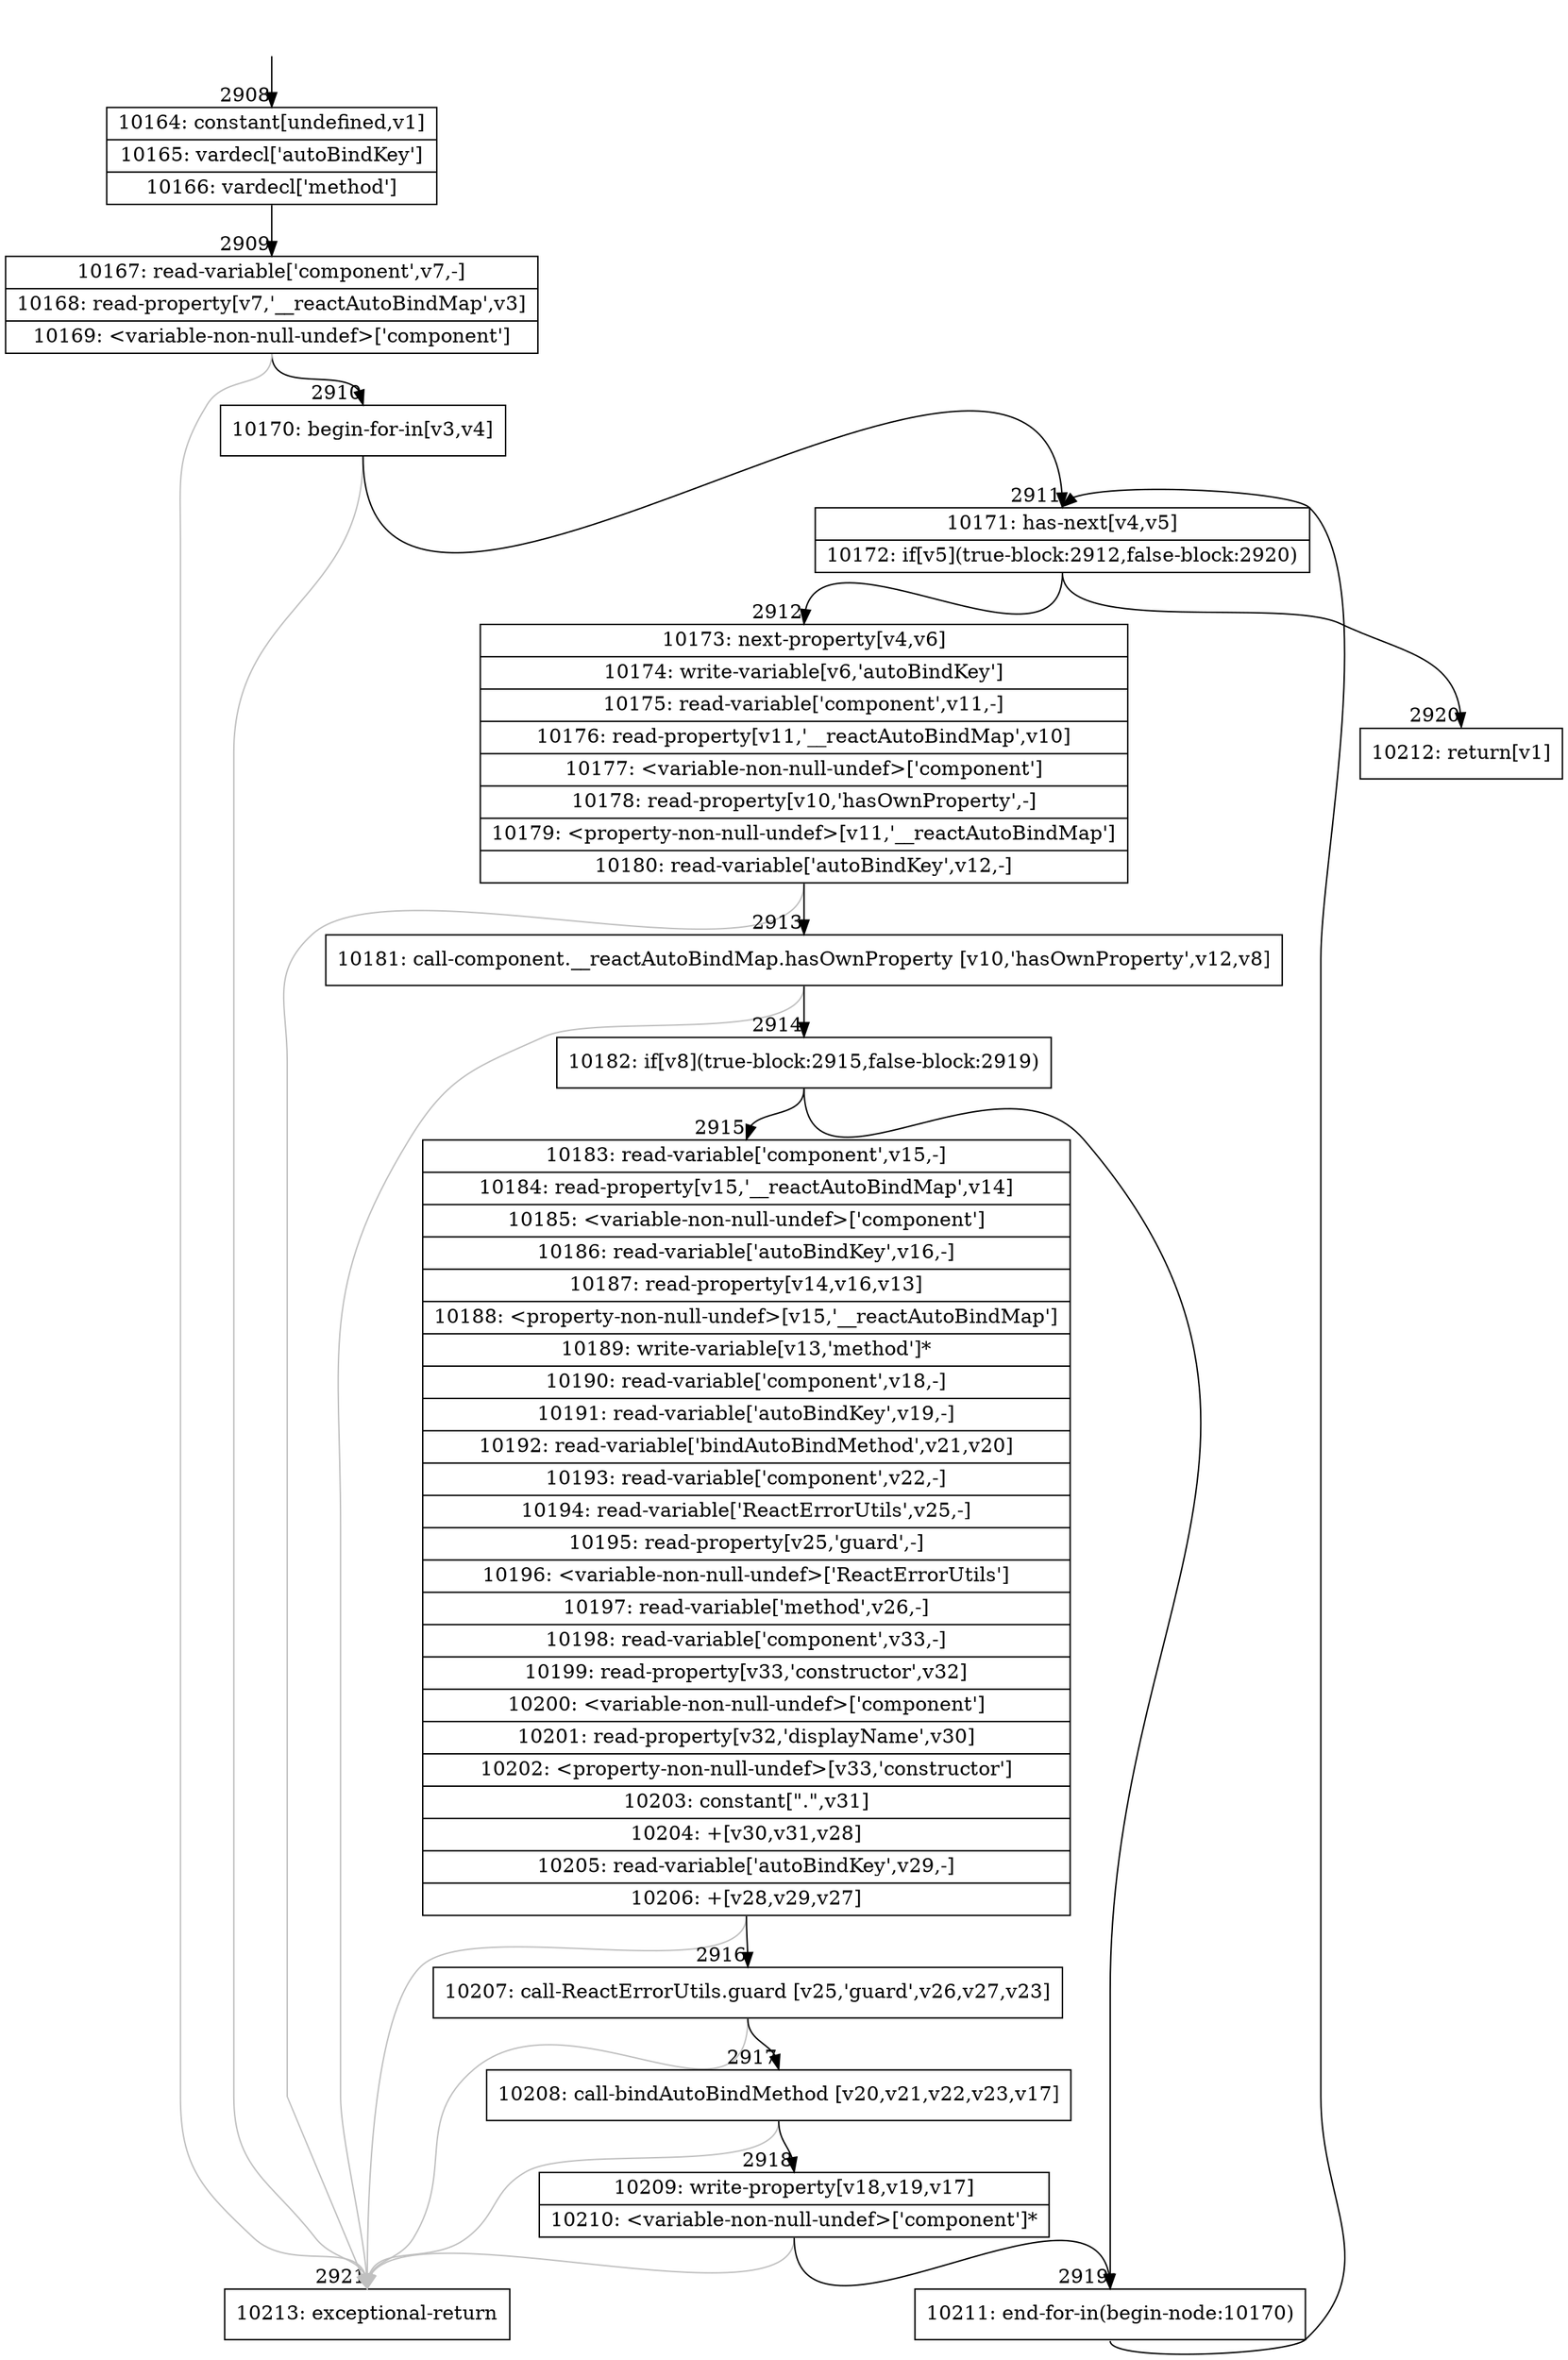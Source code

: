 digraph {
rankdir="TD"
BB_entry211[shape=none,label=""];
BB_entry211 -> BB2908 [tailport=s, headport=n, headlabel="    2908"]
BB2908 [shape=record label="{10164: constant[undefined,v1]|10165: vardecl['autoBindKey']|10166: vardecl['method']}" ] 
BB2908 -> BB2909 [tailport=s, headport=n, headlabel="      2909"]
BB2909 [shape=record label="{10167: read-variable['component',v7,-]|10168: read-property[v7,'__reactAutoBindMap',v3]|10169: \<variable-non-null-undef\>['component']}" ] 
BB2909 -> BB2910 [tailport=s, headport=n, headlabel="      2910"]
BB2909 -> BB2921 [tailport=s, headport=n, color=gray, headlabel="      2921"]
BB2910 [shape=record label="{10170: begin-for-in[v3,v4]}" ] 
BB2910 -> BB2911 [tailport=s, headport=n, headlabel="      2911"]
BB2910 -> BB2921 [tailport=s, headport=n, color=gray]
BB2911 [shape=record label="{10171: has-next[v4,v5]|10172: if[v5](true-block:2912,false-block:2920)}" ] 
BB2911 -> BB2912 [tailport=s, headport=n, headlabel="      2912"]
BB2911 -> BB2920 [tailport=s, headport=n, headlabel="      2920"]
BB2912 [shape=record label="{10173: next-property[v4,v6]|10174: write-variable[v6,'autoBindKey']|10175: read-variable['component',v11,-]|10176: read-property[v11,'__reactAutoBindMap',v10]|10177: \<variable-non-null-undef\>['component']|10178: read-property[v10,'hasOwnProperty',-]|10179: \<property-non-null-undef\>[v11,'__reactAutoBindMap']|10180: read-variable['autoBindKey',v12,-]}" ] 
BB2912 -> BB2913 [tailport=s, headport=n, headlabel="      2913"]
BB2912 -> BB2921 [tailport=s, headport=n, color=gray]
BB2913 [shape=record label="{10181: call-component.__reactAutoBindMap.hasOwnProperty [v10,'hasOwnProperty',v12,v8]}" ] 
BB2913 -> BB2914 [tailport=s, headport=n, headlabel="      2914"]
BB2913 -> BB2921 [tailport=s, headport=n, color=gray]
BB2914 [shape=record label="{10182: if[v8](true-block:2915,false-block:2919)}" ] 
BB2914 -> BB2915 [tailport=s, headport=n, headlabel="      2915"]
BB2914 -> BB2919 [tailport=s, headport=n, headlabel="      2919"]
BB2915 [shape=record label="{10183: read-variable['component',v15,-]|10184: read-property[v15,'__reactAutoBindMap',v14]|10185: \<variable-non-null-undef\>['component']|10186: read-variable['autoBindKey',v16,-]|10187: read-property[v14,v16,v13]|10188: \<property-non-null-undef\>[v15,'__reactAutoBindMap']|10189: write-variable[v13,'method']*|10190: read-variable['component',v18,-]|10191: read-variable['autoBindKey',v19,-]|10192: read-variable['bindAutoBindMethod',v21,v20]|10193: read-variable['component',v22,-]|10194: read-variable['ReactErrorUtils',v25,-]|10195: read-property[v25,'guard',-]|10196: \<variable-non-null-undef\>['ReactErrorUtils']|10197: read-variable['method',v26,-]|10198: read-variable['component',v33,-]|10199: read-property[v33,'constructor',v32]|10200: \<variable-non-null-undef\>['component']|10201: read-property[v32,'displayName',v30]|10202: \<property-non-null-undef\>[v33,'constructor']|10203: constant[\".\",v31]|10204: +[v30,v31,v28]|10205: read-variable['autoBindKey',v29,-]|10206: +[v28,v29,v27]}" ] 
BB2915 -> BB2916 [tailport=s, headport=n, headlabel="      2916"]
BB2915 -> BB2921 [tailport=s, headport=n, color=gray]
BB2916 [shape=record label="{10207: call-ReactErrorUtils.guard [v25,'guard',v26,v27,v23]}" ] 
BB2916 -> BB2917 [tailport=s, headport=n, headlabel="      2917"]
BB2916 -> BB2921 [tailport=s, headport=n, color=gray]
BB2917 [shape=record label="{10208: call-bindAutoBindMethod [v20,v21,v22,v23,v17]}" ] 
BB2917 -> BB2918 [tailport=s, headport=n, headlabel="      2918"]
BB2917 -> BB2921 [tailport=s, headport=n, color=gray]
BB2918 [shape=record label="{10209: write-property[v18,v19,v17]|10210: \<variable-non-null-undef\>['component']*}" ] 
BB2918 -> BB2919 [tailport=s, headport=n]
BB2918 -> BB2921 [tailport=s, headport=n, color=gray]
BB2919 [shape=record label="{10211: end-for-in(begin-node:10170)}" ] 
BB2919 -> BB2911 [tailport=s, headport=n]
BB2920 [shape=record label="{10212: return[v1]}" ] 
BB2921 [shape=record label="{10213: exceptional-return}" ] 
//#$~ 5688
}
